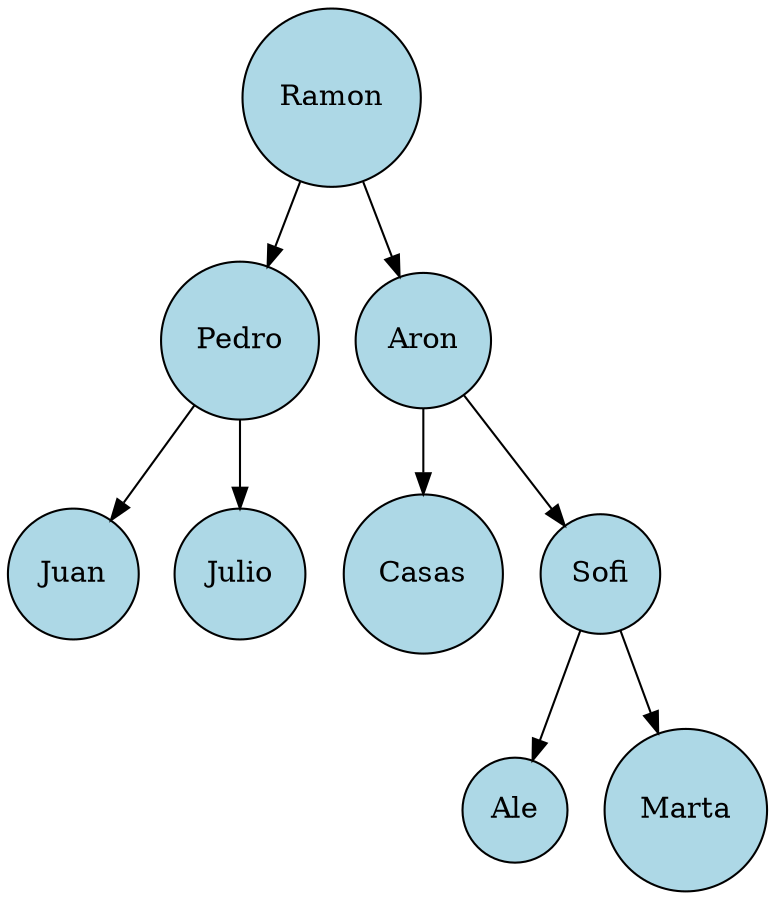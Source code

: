 digraph ArbolAVL {
node [shape=circle, style=filled, fillcolor=lightblue, fontcolor=black];
Ramon;
Ramon -> Pedro;
Pedro;
Pedro -> Juan;
Juan;
Pedro -> Julio;
Julio;
Ramon -> Aron;
Aron;
Aron -> Casas;
Casas;
Aron -> Sofi;
Sofi;
Sofi -> Ale;
Ale;
Sofi -> Marta;
Marta;
}
